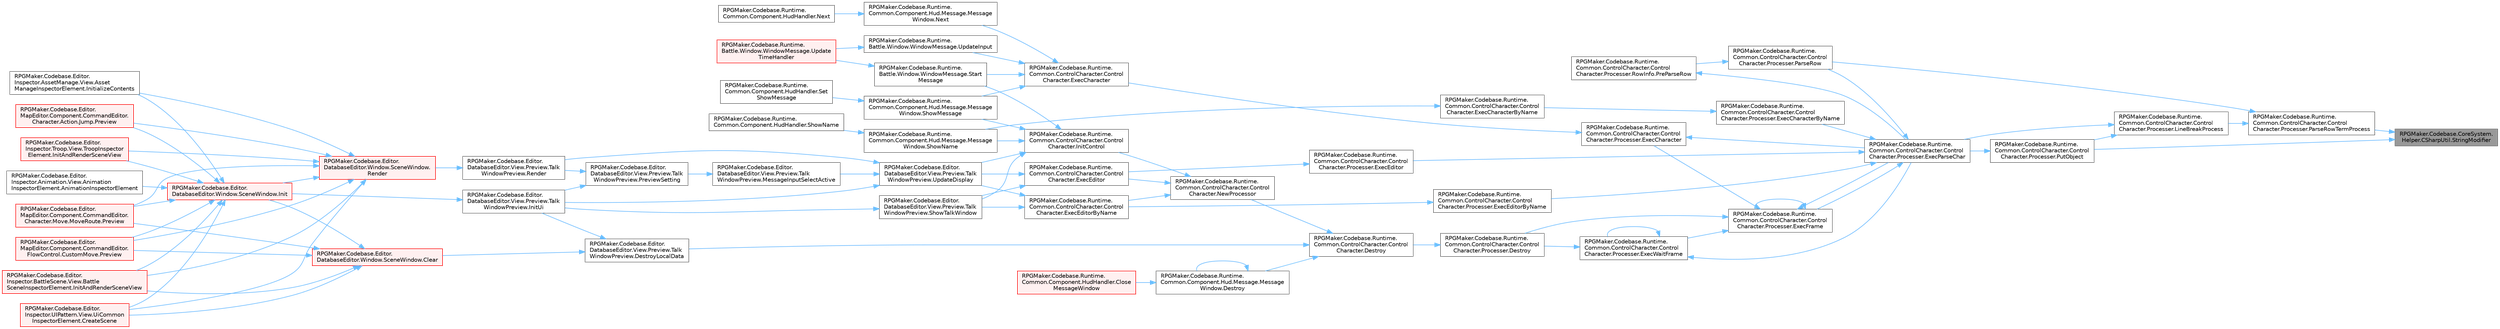 digraph "RPGMaker.Codebase.CoreSystem.Helper.CSharpUtil.StringModifier"
{
 // LATEX_PDF_SIZE
  bgcolor="transparent";
  edge [fontname=Helvetica,fontsize=10,labelfontname=Helvetica,labelfontsize=10];
  node [fontname=Helvetica,fontsize=10,shape=box,height=0.2,width=0.4];
  rankdir="RL";
  Node1 [id="Node000001",label="RPGMaker.Codebase.CoreSystem.\lHelper.CSharpUtil.StringModifier",height=0.2,width=0.4,color="gray40", fillcolor="grey60", style="filled", fontcolor="black",tooltip="😁 objectが文字列または文字なら引用符で囲む。"];
  Node1 -> Node2 [id="edge1_Node000001_Node000002",dir="back",color="steelblue1",style="solid",tooltip=" "];
  Node2 [id="Node000002",label="RPGMaker.Codebase.Runtime.\lCommon.ControlCharacter.Control\lCharacter.Processer.ParseRowTermProcess",height=0.2,width=0.4,color="grey40", fillcolor="white", style="filled",URL="$d7/d0c/class_r_p_g_maker_1_1_codebase_1_1_runtime_1_1_common_1_1_control_character_1_1_control_character_1_1_processer.html#a73319f1ce2e8fe1fcb2843b03b49b3c4",tooltip="表示行パース末端処理。"];
  Node2 -> Node3 [id="edge2_Node000002_Node000003",dir="back",color="steelblue1",style="solid",tooltip=" "];
  Node3 [id="Node000003",label="RPGMaker.Codebase.Runtime.\lCommon.ControlCharacter.Control\lCharacter.Processer.LineBreakProcess",height=0.2,width=0.4,color="grey40", fillcolor="white", style="filled",URL="$d7/d0c/class_r_p_g_maker_1_1_codebase_1_1_runtime_1_1_common_1_1_control_character_1_1_control_character_1_1_processer.html#ac764a790c9aaaafcb36c50f0bc2a9a5a",tooltip="改行処理。"];
  Node3 -> Node4 [id="edge3_Node000003_Node000004",dir="back",color="steelblue1",style="solid",tooltip=" "];
  Node4 [id="Node000004",label="RPGMaker.Codebase.Runtime.\lCommon.ControlCharacter.Control\lCharacter.Processer.ExecParseChar",height=0.2,width=0.4,color="grey40", fillcolor="white", style="filled",URL="$d7/d0c/class_r_p_g_maker_1_1_codebase_1_1_runtime_1_1_common_1_1_control_character_1_1_control_character_1_1_processer.html#a98cee73aab96ee5be0898304e7dbccde",tooltip="1文字 (1制御文字列含む) の処理。"];
  Node4 -> Node5 [id="edge4_Node000004_Node000005",dir="back",color="steelblue1",style="solid",tooltip=" "];
  Node5 [id="Node000005",label="RPGMaker.Codebase.Runtime.\lCommon.ControlCharacter.Control\lCharacter.Processer.ExecCharacterByName",height=0.2,width=0.4,color="grey40", fillcolor="white", style="filled",URL="$d7/d0c/class_r_p_g_maker_1_1_codebase_1_1_runtime_1_1_common_1_1_control_character_1_1_control_character_1_1_processer.html#a68c09f10e4d11c55c152f45deb0778e1",tooltip="名前の項目部分"];
  Node5 -> Node6 [id="edge5_Node000005_Node000006",dir="back",color="steelblue1",style="solid",tooltip=" "];
  Node6 [id="Node000006",label="RPGMaker.Codebase.Runtime.\lCommon.ControlCharacter.Control\lCharacter.ExecCharacterByName",height=0.2,width=0.4,color="grey40", fillcolor="white", style="filled",URL="$d2/dcb/class_r_p_g_maker_1_1_codebase_1_1_runtime_1_1_common_1_1_control_character_1_1_control_character.html#a5c537cb44d7c57008897691ba9960df0",tooltip="😁 名前の項目部分"];
  Node6 -> Node7 [id="edge6_Node000006_Node000007",dir="back",color="steelblue1",style="solid",tooltip=" "];
  Node7 [id="Node000007",label="RPGMaker.Codebase.Runtime.\lCommon.Component.Hud.Message.Message\lWindow.ShowName",height=0.2,width=0.4,color="grey40", fillcolor="white", style="filled",URL="$d0/dfb/class_r_p_g_maker_1_1_codebase_1_1_runtime_1_1_common_1_1_component_1_1_hud_1_1_message_1_1_message_window.html#ab0bd9f2883507eab5d8bc5fe1ab41be1",tooltip="😁 名前表示"];
  Node7 -> Node8 [id="edge7_Node000007_Node000008",dir="back",color="steelblue1",style="solid",tooltip=" "];
  Node8 [id="Node000008",label="RPGMaker.Codebase.Runtime.\lCommon.Component.HudHandler.ShowName",height=0.2,width=0.4,color="grey40", fillcolor="white", style="filled",URL="$d4/ddb/class_r_p_g_maker_1_1_codebase_1_1_runtime_1_1_common_1_1_component_1_1_hud_handler.html#ab3b7b4ee104ff93627d7abeb283a6829",tooltip="😁 名前見せろ"];
  Node4 -> Node9 [id="edge8_Node000004_Node000009",dir="back",color="steelblue1",style="solid",tooltip=" "];
  Node9 [id="Node000009",label="RPGMaker.Codebase.Runtime.\lCommon.ControlCharacter.Control\lCharacter.Processer.ExecEditor",height=0.2,width=0.4,color="grey40", fillcolor="white", style="filled",URL="$d7/d0c/class_r_p_g_maker_1_1_codebase_1_1_runtime_1_1_common_1_1_control_character_1_1_control_character_1_1_processer.html#a8e5e819346b7be6c91bdddbc22ba40a5",tooltip=" "];
  Node9 -> Node10 [id="edge9_Node000009_Node000010",dir="back",color="steelblue1",style="solid",tooltip=" "];
  Node10 [id="Node000010",label="RPGMaker.Codebase.Runtime.\lCommon.ControlCharacter.Control\lCharacter.ExecEditor",height=0.2,width=0.4,color="grey40", fillcolor="white", style="filled",URL="$d2/dcb/class_r_p_g_maker_1_1_codebase_1_1_runtime_1_1_common_1_1_control_character_1_1_control_character.html#ac6e0c7c0b46cb66a3b34d0fd3b6d2e25",tooltip="😁 エディター実行"];
  Node10 -> Node11 [id="edge10_Node000010_Node000011",dir="back",color="steelblue1",style="solid",tooltip=" "];
  Node11 [id="Node000011",label="RPGMaker.Codebase.Editor.\lDatabaseEditor.View.Preview.Talk\lWindowPreview.ShowTalkWindow",height=0.2,width=0.4,color="grey40", fillcolor="white", style="filled",URL="$dd/da6/class_r_p_g_maker_1_1_codebase_1_1_editor_1_1_database_editor_1_1_view_1_1_preview_1_1_talk_window_preview.html#a37d3733b98e098c1da4115aa4d389a0e",tooltip=" "];
  Node11 -> Node12 [id="edge11_Node000011_Node000012",dir="back",color="steelblue1",style="solid",tooltip=" "];
  Node12 [id="Node000012",label="RPGMaker.Codebase.Editor.\lDatabaseEditor.View.Preview.Talk\lWindowPreview.InitUi",height=0.2,width=0.4,color="grey40", fillcolor="white", style="filled",URL="$dd/da6/class_r_p_g_maker_1_1_codebase_1_1_editor_1_1_database_editor_1_1_view_1_1_preview_1_1_talk_window_preview.html#a85c02f1fa4f180ffbacd7a7eb6c04df0",tooltip="初期状態のUI設定"];
  Node12 -> Node13 [id="edge12_Node000012_Node000013",dir="back",color="steelblue1",style="solid",tooltip=" "];
  Node13 [id="Node000013",label="RPGMaker.Codebase.Editor.\lDatabaseEditor.Window.SceneWindow.Init",height=0.2,width=0.4,color="red", fillcolor="#FFF0F0", style="filled",URL="$de/d38/class_r_p_g_maker_1_1_codebase_1_1_editor_1_1_database_editor_1_1_window_1_1_scene_window.html#ab676f1b7751bf8065e9ac8e324525fc3",tooltip=" "];
  Node13 -> Node14 [id="edge13_Node000013_Node000014",dir="back",color="steelblue1",style="solid",tooltip=" "];
  Node14 [id="Node000014",label="RPGMaker.Codebase.Editor.\lInspector.Animation.View.Animation\lInspectorElement.AnimationInspectorElement",height=0.2,width=0.4,color="grey40", fillcolor="white", style="filled",URL="$db/d84/class_r_p_g_maker_1_1_codebase_1_1_editor_1_1_inspector_1_1_animation_1_1_view_1_1_animation_inspector_element.html#aae106fd133981d5041a1404498adf087",tooltip=" "];
  Node13 -> Node15 [id="edge14_Node000013_Node000015",dir="back",color="steelblue1",style="solid",tooltip=" "];
  Node15 [id="Node000015",label="RPGMaker.Codebase.Editor.\lInspector.UIPattern.View.UiCommon\lInspectorElement.CreateScene",height=0.2,width=0.4,color="red", fillcolor="#FFF0F0", style="filled",URL="$dd/d5a/class_r_p_g_maker_1_1_codebase_1_1_editor_1_1_inspector_1_1_u_i_pattern_1_1_view_1_1_ui_common_inspector_element.html#a16a8c55acc792105630571f8010aba6a",tooltip=" "];
  Node13 -> Node17 [id="edge15_Node000013_Node000017",dir="back",color="steelblue1",style="solid",tooltip=" "];
  Node17 [id="Node000017",label="RPGMaker.Codebase.Editor.\lInspector.BattleScene.View.Battle\lSceneInspectorElement.InitAndRenderSceneView",height=0.2,width=0.4,color="red", fillcolor="#FFF0F0", style="filled",URL="$d8/d9b/class_r_p_g_maker_1_1_codebase_1_1_editor_1_1_inspector_1_1_battle_scene_1_1_view_1_1_battle_scene_inspector_element.html#a9be269ac211e55504a92ba36dda0dbea",tooltip="戦闘シーンのプレビュー設定"];
  Node13 -> Node20 [id="edge16_Node000013_Node000020",dir="back",color="steelblue1",style="solid",tooltip=" "];
  Node20 [id="Node000020",label="RPGMaker.Codebase.Editor.\lInspector.Troop.View.TroopInspector\lElement.InitAndRenderSceneView",height=0.2,width=0.4,color="red", fillcolor="#FFF0F0", style="filled",URL="$d8/d90/class_r_p_g_maker_1_1_codebase_1_1_editor_1_1_inspector_1_1_troop_1_1_view_1_1_troop_inspector_element.html#a0d9e9a163ca8326d7cacc57a70459297",tooltip=" "];
  Node13 -> Node22 [id="edge17_Node000013_Node000022",dir="back",color="steelblue1",style="solid",tooltip=" "];
  Node22 [id="Node000022",label="RPGMaker.Codebase.Editor.\lInspector.AssetManage.View.Asset\lManageInspectorElement.InitializeContents",height=0.2,width=0.4,color="grey40", fillcolor="white", style="filled",URL="$da/d9f/class_r_p_g_maker_1_1_codebase_1_1_editor_1_1_inspector_1_1_asset_manage_1_1_view_1_1_asset_manage_inspector_element.html#a1ff6968c39c137f0b08b3fe2db8e62e5",tooltip="初期化処理"];
  Node13 -> Node23 [id="edge18_Node000013_Node000023",dir="back",color="steelblue1",style="solid",tooltip=" "];
  Node23 [id="Node000023",label="RPGMaker.Codebase.Editor.\lMapEditor.Component.CommandEditor.\lCharacter.Action.Jump.Preview",height=0.2,width=0.4,color="red", fillcolor="#FFF0F0", style="filled",URL="$d5/de1/class_r_p_g_maker_1_1_codebase_1_1_editor_1_1_map_editor_1_1_component_1_1_command_editor_1_1_character_1_1_action_1_1_jump.html#ab4bff436ce7c95b83d4f2d4e0c267f7e",tooltip=" "];
  Node13 -> Node28 [id="edge19_Node000013_Node000028",dir="back",color="steelblue1",style="solid",tooltip=" "];
  Node28 [id="Node000028",label="RPGMaker.Codebase.Editor.\lMapEditor.Component.CommandEditor.\lCharacter.Move.MoveRoute.Preview",height=0.2,width=0.4,color="red", fillcolor="#FFF0F0", style="filled",URL="$d5/dcc/class_r_p_g_maker_1_1_codebase_1_1_editor_1_1_map_editor_1_1_component_1_1_command_editor_1_1_character_1_1_move_1_1_move_route.html#a4a0fbd9c1d01f2e62f9c7804ee4ca205",tooltip=" "];
  Node13 -> Node30 [id="edge20_Node000013_Node000030",dir="back",color="steelblue1",style="solid",tooltip=" "];
  Node30 [id="Node000030",label="RPGMaker.Codebase.Editor.\lMapEditor.Component.CommandEditor.\lFlowControl.CustomMove.Preview",height=0.2,width=0.4,color="red", fillcolor="#FFF0F0", style="filled",URL="$d3/dbe/class_r_p_g_maker_1_1_codebase_1_1_editor_1_1_map_editor_1_1_component_1_1_command_editor_1_1_flow_control_1_1_custom_move.html#afe506d41de45715cef7dbece1ec8fe8d",tooltip=" "];
  Node10 -> Node36 [id="edge21_Node000010_Node000036",dir="back",color="steelblue1",style="solid",tooltip=" "];
  Node36 [id="Node000036",label="RPGMaker.Codebase.Editor.\lDatabaseEditor.View.Preview.Talk\lWindowPreview.UpdateDisplay",height=0.2,width=0.4,color="grey40", fillcolor="white", style="filled",URL="$dd/da6/class_r_p_g_maker_1_1_codebase_1_1_editor_1_1_database_editor_1_1_view_1_1_preview_1_1_talk_window_preview.html#aedad0e5bc90c1f74b770e25d5da61f38",tooltip="表示更新"];
  Node36 -> Node12 [id="edge22_Node000036_Node000012",dir="back",color="steelblue1",style="solid",tooltip=" "];
  Node36 -> Node37 [id="edge23_Node000036_Node000037",dir="back",color="steelblue1",style="solid",tooltip=" "];
  Node37 [id="Node000037",label="RPGMaker.Codebase.Editor.\lDatabaseEditor.View.Preview.Talk\lWindowPreview.MessageInputSelectActive",height=0.2,width=0.4,color="grey40", fillcolor="white", style="filled",URL="$dd/da6/class_r_p_g_maker_1_1_codebase_1_1_editor_1_1_database_editor_1_1_view_1_1_preview_1_1_talk_window_preview.html#a9a461282453f7f80991288eaf91c9d29",tooltip=" "];
  Node37 -> Node38 [id="edge24_Node000037_Node000038",dir="back",color="steelblue1",style="solid",tooltip=" "];
  Node38 [id="Node000038",label="RPGMaker.Codebase.Editor.\lDatabaseEditor.View.Preview.Talk\lWindowPreview.PreviewSetting",height=0.2,width=0.4,color="grey40", fillcolor="white", style="filled",URL="$dd/da6/class_r_p_g_maker_1_1_codebase_1_1_editor_1_1_database_editor_1_1_view_1_1_preview_1_1_talk_window_preview.html#a6764fec74b71976b3cd58bb29fe999ec",tooltip="Preview表示用の設定"];
  Node38 -> Node12 [id="edge25_Node000038_Node000012",dir="back",color="steelblue1",style="solid",tooltip=" "];
  Node38 -> Node39 [id="edge26_Node000038_Node000039",dir="back",color="steelblue1",style="solid",tooltip=" "];
  Node39 [id="Node000039",label="RPGMaker.Codebase.Editor.\lDatabaseEditor.View.Preview.Talk\lWindowPreview.Render",height=0.2,width=0.4,color="grey40", fillcolor="white", style="filled",URL="$dd/da6/class_r_p_g_maker_1_1_codebase_1_1_editor_1_1_database_editor_1_1_view_1_1_preview_1_1_talk_window_preview.html#a11a7372f11535e49a94b5664dc1a0994",tooltip=" "];
  Node39 -> Node40 [id="edge27_Node000039_Node000040",dir="back",color="steelblue1",style="solid",tooltip=" "];
  Node40 [id="Node000040",label="RPGMaker.Codebase.Editor.\lDatabaseEditor.Window.SceneWindow.\lRender",height=0.2,width=0.4,color="red", fillcolor="#FFF0F0", style="filled",URL="$de/d38/class_r_p_g_maker_1_1_codebase_1_1_editor_1_1_database_editor_1_1_window_1_1_scene_window.html#ac894062a7b4e348a75d3536693344516",tooltip=" "];
  Node40 -> Node15 [id="edge28_Node000040_Node000015",dir="back",color="steelblue1",style="solid",tooltip=" "];
  Node40 -> Node13 [id="edge29_Node000040_Node000013",dir="back",color="steelblue1",style="solid",tooltip=" "];
  Node40 -> Node17 [id="edge30_Node000040_Node000017",dir="back",color="steelblue1",style="solid",tooltip=" "];
  Node40 -> Node20 [id="edge31_Node000040_Node000020",dir="back",color="steelblue1",style="solid",tooltip=" "];
  Node40 -> Node22 [id="edge32_Node000040_Node000022",dir="back",color="steelblue1",style="solid",tooltip=" "];
  Node40 -> Node23 [id="edge33_Node000040_Node000023",dir="back",color="steelblue1",style="solid",tooltip=" "];
  Node40 -> Node28 [id="edge34_Node000040_Node000028",dir="back",color="steelblue1",style="solid",tooltip=" "];
  Node40 -> Node30 [id="edge35_Node000040_Node000030",dir="back",color="steelblue1",style="solid",tooltip=" "];
  Node36 -> Node39 [id="edge36_Node000036_Node000039",dir="back",color="steelblue1",style="solid",tooltip=" "];
  Node4 -> Node62 [id="edge37_Node000004_Node000062",dir="back",color="steelblue1",style="solid",tooltip=" "];
  Node62 [id="Node000062",label="RPGMaker.Codebase.Runtime.\lCommon.ControlCharacter.Control\lCharacter.Processer.ExecEditorByName",height=0.2,width=0.4,color="grey40", fillcolor="white", style="filled",URL="$d7/d0c/class_r_p_g_maker_1_1_codebase_1_1_runtime_1_1_common_1_1_control_character_1_1_control_character_1_1_processer.html#a5d42483459b3f47828bb65cbea2e578c",tooltip="名前の項目部分"];
  Node62 -> Node63 [id="edge38_Node000062_Node000063",dir="back",color="steelblue1",style="solid",tooltip=" "];
  Node63 [id="Node000063",label="RPGMaker.Codebase.Runtime.\lCommon.ControlCharacter.Control\lCharacter.ExecEditorByName",height=0.2,width=0.4,color="grey40", fillcolor="white", style="filled",URL="$d2/dcb/class_r_p_g_maker_1_1_codebase_1_1_runtime_1_1_common_1_1_control_character_1_1_control_character.html#a1a884f8d0dce04d0a58514ea8906e92b",tooltip="😁 名前の項目部分"];
  Node63 -> Node11 [id="edge39_Node000063_Node000011",dir="back",color="steelblue1",style="solid",tooltip=" "];
  Node63 -> Node36 [id="edge40_Node000063_Node000036",dir="back",color="steelblue1",style="solid",tooltip=" "];
  Node4 -> Node64 [id="edge41_Node000004_Node000064",dir="back",color="steelblue1",style="solid",tooltip=" "];
  Node64 [id="Node000064",label="RPGMaker.Codebase.Runtime.\lCommon.ControlCharacter.Control\lCharacter.Processer.ExecFrame",height=0.2,width=0.4,color="grey40", fillcolor="white", style="filled",URL="$d7/d0c/class_r_p_g_maker_1_1_codebase_1_1_runtime_1_1_common_1_1_control_character_1_1_control_character_1_1_processer.html#a2da1505fa13ab3adc0c89cbe4051de15",tooltip=" "];
  Node64 -> Node65 [id="edge42_Node000064_Node000065",dir="back",color="steelblue1",style="solid",tooltip=" "];
  Node65 [id="Node000065",label="RPGMaker.Codebase.Runtime.\lCommon.ControlCharacter.Control\lCharacter.Processer.Destroy",height=0.2,width=0.4,color="grey40", fillcolor="white", style="filled",URL="$d7/d0c/class_r_p_g_maker_1_1_codebase_1_1_runtime_1_1_common_1_1_control_character_1_1_control_character_1_1_processer.html#a0f76c05f86434a333f8f5692dab9bc93",tooltip=" "];
  Node65 -> Node66 [id="edge43_Node000065_Node000066",dir="back",color="steelblue1",style="solid",tooltip=" "];
  Node66 [id="Node000066",label="RPGMaker.Codebase.Runtime.\lCommon.ControlCharacter.Control\lCharacter.Destroy",height=0.2,width=0.4,color="grey40", fillcolor="white", style="filled",URL="$d2/dcb/class_r_p_g_maker_1_1_codebase_1_1_runtime_1_1_common_1_1_control_character_1_1_control_character.html#a7c51185956b69b5bf4bc6c1e9b05085c",tooltip="😁 破棄"];
  Node66 -> Node67 [id="edge44_Node000066_Node000067",dir="back",color="steelblue1",style="solid",tooltip=" "];
  Node67 [id="Node000067",label="RPGMaker.Codebase.Runtime.\lCommon.Component.Hud.Message.Message\lWindow.Destroy",height=0.2,width=0.4,color="grey40", fillcolor="white", style="filled",URL="$d0/dfb/class_r_p_g_maker_1_1_codebase_1_1_runtime_1_1_common_1_1_component_1_1_hud_1_1_message_1_1_message_window.html#a8be9fbb83fd43f90a796ca813c5b6750",tooltip="😁 破棄"];
  Node67 -> Node68 [id="edge45_Node000067_Node000068",dir="back",color="steelblue1",style="solid",tooltip=" "];
  Node68 [id="Node000068",label="RPGMaker.Codebase.Runtime.\lCommon.Component.HudHandler.Close\lMessageWindow",height=0.2,width=0.4,color="red", fillcolor="#FFF0F0", style="filled",URL="$d4/ddb/class_r_p_g_maker_1_1_codebase_1_1_runtime_1_1_common_1_1_component_1_1_hud_handler.html#a5c23a7257e8f5477ff9b2a9efec158fe",tooltip="😁 伝言窓を閉じろ"];
  Node67 -> Node67 [id="edge46_Node000067_Node000067",dir="back",color="steelblue1",style="solid",tooltip=" "];
  Node66 -> Node71 [id="edge47_Node000066_Node000071",dir="back",color="steelblue1",style="solid",tooltip=" "];
  Node71 [id="Node000071",label="RPGMaker.Codebase.Editor.\lDatabaseEditor.View.Preview.Talk\lWindowPreview.DestroyLocalData",height=0.2,width=0.4,color="grey40", fillcolor="white", style="filled",URL="$dd/da6/class_r_p_g_maker_1_1_codebase_1_1_editor_1_1_database_editor_1_1_view_1_1_preview_1_1_talk_window_preview.html#aa581b84e6502fb4a3b56d7eeb620dd0c",tooltip=" "];
  Node71 -> Node72 [id="edge48_Node000071_Node000072",dir="back",color="steelblue1",style="solid",tooltip=" "];
  Node72 [id="Node000072",label="RPGMaker.Codebase.Editor.\lDatabaseEditor.Window.SceneWindow.Clear",height=0.2,width=0.4,color="red", fillcolor="#FFF0F0", style="filled",URL="$de/d38/class_r_p_g_maker_1_1_codebase_1_1_editor_1_1_database_editor_1_1_window_1_1_scene_window.html#aca2ee15204618288870b7e202709babb",tooltip=" "];
  Node72 -> Node15 [id="edge49_Node000072_Node000015",dir="back",color="steelblue1",style="solid",tooltip=" "];
  Node72 -> Node13 [id="edge50_Node000072_Node000013",dir="back",color="steelblue1",style="solid",tooltip=" "];
  Node72 -> Node17 [id="edge51_Node000072_Node000017",dir="back",color="steelblue1",style="solid",tooltip=" "];
  Node72 -> Node28 [id="edge52_Node000072_Node000028",dir="back",color="steelblue1",style="solid",tooltip=" "];
  Node72 -> Node30 [id="edge53_Node000072_Node000030",dir="back",color="steelblue1",style="solid",tooltip=" "];
  Node71 -> Node12 [id="edge54_Node000071_Node000012",dir="back",color="steelblue1",style="solid",tooltip=" "];
  Node66 -> Node75 [id="edge55_Node000066_Node000075",dir="back",color="steelblue1",style="solid",tooltip=" "];
  Node75 [id="Node000075",label="RPGMaker.Codebase.Runtime.\lCommon.ControlCharacter.Control\lCharacter.NewProcessor",height=0.2,width=0.4,color="grey40", fillcolor="white", style="filled",URL="$d2/dcb/class_r_p_g_maker_1_1_codebase_1_1_runtime_1_1_common_1_1_control_character_1_1_control_character.html#a70b3e3b147d73316f3f2c04303c8c4fe",tooltip=" "];
  Node75 -> Node10 [id="edge56_Node000075_Node000010",dir="back",color="steelblue1",style="solid",tooltip=" "];
  Node75 -> Node63 [id="edge57_Node000075_Node000063",dir="back",color="steelblue1",style="solid",tooltip=" "];
  Node75 -> Node76 [id="edge58_Node000075_Node000076",dir="back",color="steelblue1",style="solid",tooltip=" "];
  Node76 [id="Node000076",label="RPGMaker.Codebase.Runtime.\lCommon.ControlCharacter.Control\lCharacter.InitControl",height=0.2,width=0.4,color="grey40", fillcolor="white", style="filled",URL="$d2/dcb/class_r_p_g_maker_1_1_codebase_1_1_runtime_1_1_common_1_1_control_character_1_1_control_character.html#a29cadf422dc328f4c26482def8e8f2b0",tooltip="😁 制御を初期化"];
  Node76 -> Node77 [id="edge59_Node000076_Node000077",dir="back",color="steelblue1",style="solid",tooltip=" "];
  Node77 [id="Node000077",label="RPGMaker.Codebase.Runtime.\lCommon.Component.Hud.Message.Message\lWindow.ShowMessage",height=0.2,width=0.4,color="grey40", fillcolor="white", style="filled",URL="$d0/dfb/class_r_p_g_maker_1_1_codebase_1_1_runtime_1_1_common_1_1_component_1_1_hud_1_1_message_1_1_message_window.html#ab632ce531302498d8a95e03564c22c79",tooltip="😁 伝言表示"];
  Node77 -> Node78 [id="edge60_Node000077_Node000078",dir="back",color="steelblue1",style="solid",tooltip=" "];
  Node78 [id="Node000078",label="RPGMaker.Codebase.Runtime.\lCommon.Component.HudHandler.Set\lShowMessage",height=0.2,width=0.4,color="grey40", fillcolor="white", style="filled",URL="$d4/ddb/class_r_p_g_maker_1_1_codebase_1_1_runtime_1_1_common_1_1_component_1_1_hud_handler.html#a83421ade6786fd73a22000f5c657451c",tooltip="😁 見せろ伝言設定"];
  Node76 -> Node7 [id="edge61_Node000076_Node000007",dir="back",color="steelblue1",style="solid",tooltip=" "];
  Node76 -> Node11 [id="edge62_Node000076_Node000011",dir="back",color="steelblue1",style="solid",tooltip=" "];
  Node76 -> Node79 [id="edge63_Node000076_Node000079",dir="back",color="steelblue1",style="solid",tooltip=" "];
  Node79 [id="Node000079",label="RPGMaker.Codebase.Runtime.\lBattle.Window.WindowMessage.Start\lMessage",height=0.2,width=0.4,color="grey40", fillcolor="white", style="filled",URL="$d1/dc2/class_r_p_g_maker_1_1_codebase_1_1_runtime_1_1_battle_1_1_window_1_1_window_message.html#a95245534a75c94df2cbf3e698da90588",tooltip="😁 メッセージ表示の開始"];
  Node79 -> Node80 [id="edge64_Node000079_Node000080",dir="back",color="steelblue1",style="solid",tooltip=" "];
  Node80 [id="Node000080",label="RPGMaker.Codebase.Runtime.\lBattle.Window.WindowMessage.Update\lTimeHandler",height=0.2,width=0.4,color="red", fillcolor="#FFF0F0", style="filled",URL="$d1/dc2/class_r_p_g_maker_1_1_codebase_1_1_runtime_1_1_battle_1_1_window_1_1_window_message.html#a79095412e3c82f3678f584271732bea5",tooltip="😁 更新処理"];
  Node76 -> Node36 [id="edge65_Node000076_Node000036",dir="back",color="steelblue1",style="solid",tooltip=" "];
  Node64 -> Node84 [id="edge66_Node000064_Node000084",dir="back",color="steelblue1",style="solid",tooltip=" "];
  Node84 [id="Node000084",label="RPGMaker.Codebase.Runtime.\lCommon.ControlCharacter.Control\lCharacter.Processer.ExecCharacter",height=0.2,width=0.4,color="grey40", fillcolor="white", style="filled",URL="$d7/d0c/class_r_p_g_maker_1_1_codebase_1_1_runtime_1_1_common_1_1_control_character_1_1_control_character_1_1_processer.html#ad5035ce1908ed98c5bb2b90bed46840b",tooltip=" "];
  Node84 -> Node85 [id="edge67_Node000084_Node000085",dir="back",color="steelblue1",style="solid",tooltip=" "];
  Node85 [id="Node000085",label="RPGMaker.Codebase.Runtime.\lCommon.ControlCharacter.Control\lCharacter.ExecCharacter",height=0.2,width=0.4,color="grey40", fillcolor="white", style="filled",URL="$d2/dcb/class_r_p_g_maker_1_1_codebase_1_1_runtime_1_1_common_1_1_control_character_1_1_control_character.html#aa8a7c000fde8c768964bf9476b4bed04",tooltip="😁 キャラクター実行"];
  Node85 -> Node86 [id="edge68_Node000085_Node000086",dir="back",color="steelblue1",style="solid",tooltip=" "];
  Node86 [id="Node000086",label="RPGMaker.Codebase.Runtime.\lCommon.Component.Hud.Message.Message\lWindow.Next",height=0.2,width=0.4,color="grey40", fillcolor="white", style="filled",URL="$d0/dfb/class_r_p_g_maker_1_1_codebase_1_1_runtime_1_1_common_1_1_component_1_1_hud_1_1_message_1_1_message_window.html#a30a2d1d639f53cc96853c7370ccf2b7d",tooltip="😁 次"];
  Node86 -> Node87 [id="edge69_Node000086_Node000087",dir="back",color="steelblue1",style="solid",tooltip=" "];
  Node87 [id="Node000087",label="RPGMaker.Codebase.Runtime.\lCommon.Component.HudHandler.Next",height=0.2,width=0.4,color="grey40", fillcolor="white", style="filled",URL="$d4/ddb/class_r_p_g_maker_1_1_codebase_1_1_runtime_1_1_common_1_1_component_1_1_hud_handler.html#abe7e8b18edb9885595f45c054c54bfa1",tooltip="😁 次"];
  Node85 -> Node77 [id="edge70_Node000085_Node000077",dir="back",color="steelblue1",style="solid",tooltip=" "];
  Node85 -> Node79 [id="edge71_Node000085_Node000079",dir="back",color="steelblue1",style="solid",tooltip=" "];
  Node85 -> Node88 [id="edge72_Node000085_Node000088",dir="back",color="steelblue1",style="solid",tooltip=" "];
  Node88 [id="Node000088",label="RPGMaker.Codebase.Runtime.\lBattle.Window.WindowMessage.UpdateInput",height=0.2,width=0.4,color="grey40", fillcolor="white", style="filled",URL="$d1/dc2/class_r_p_g_maker_1_1_codebase_1_1_runtime_1_1_battle_1_1_window_1_1_window_message.html#a591b5bff2a4f78f2470b6b3136862cd4",tooltip="😁 入力のアップデート"];
  Node88 -> Node80 [id="edge73_Node000088_Node000080",dir="back",color="steelblue1",style="solid",tooltip=" "];
  Node84 -> Node4 [id="edge74_Node000084_Node000004",dir="back",color="steelblue1",style="solid",tooltip=" "];
  Node64 -> Node64 [id="edge75_Node000064_Node000064",dir="back",color="steelblue1",style="solid",tooltip=" "];
  Node64 -> Node4 [id="edge76_Node000064_Node000004",dir="back",color="steelblue1",style="solid",tooltip=" "];
  Node64 -> Node89 [id="edge77_Node000064_Node000089",dir="back",color="steelblue1",style="solid",tooltip=" "];
  Node89 [id="Node000089",label="RPGMaker.Codebase.Runtime.\lCommon.ControlCharacter.Control\lCharacter.Processer.ExecWaitFrame",height=0.2,width=0.4,color="grey40", fillcolor="white", style="filled",URL="$d7/d0c/class_r_p_g_maker_1_1_codebase_1_1_runtime_1_1_common_1_1_control_character_1_1_control_character_1_1_processer.html#ae15f9239c4dd60bc2b7683c524c487f3",tooltip=" "];
  Node89 -> Node65 [id="edge78_Node000089_Node000065",dir="back",color="steelblue1",style="solid",tooltip=" "];
  Node89 -> Node4 [id="edge79_Node000089_Node000004",dir="back",color="steelblue1",style="solid",tooltip=" "];
  Node89 -> Node89 [id="edge80_Node000089_Node000089",dir="back",color="steelblue1",style="solid",tooltip=" "];
  Node4 -> Node90 [id="edge81_Node000004_Node000090",dir="back",color="steelblue1",style="solid",tooltip=" "];
  Node90 [id="Node000090",label="RPGMaker.Codebase.Runtime.\lCommon.ControlCharacter.Control\lCharacter.Processer.ParseRow",height=0.2,width=0.4,color="grey40", fillcolor="white", style="filled",URL="$d7/d0c/class_r_p_g_maker_1_1_codebase_1_1_runtime_1_1_common_1_1_control_character_1_1_control_character_1_1_processer.html#a1e673291093b6bfb5b8c4225106cb171",tooltip="表示前に表示行1行分をパースして、改ページが必要かと表示縦幅を取得する。"];
  Node90 -> Node91 [id="edge82_Node000090_Node000091",dir="back",color="steelblue1",style="solid",tooltip=" "];
  Node91 [id="Node000091",label="RPGMaker.Codebase.Runtime.\lCommon.ControlCharacter.Control\lCharacter.Processer.RowInfo.PreParseRow",height=0.2,width=0.4,color="grey40", fillcolor="white", style="filled",URL="$d2/d04/class_r_p_g_maker_1_1_codebase_1_1_runtime_1_1_common_1_1_control_character_1_1_control_character_1_1_processer_1_1_row_info.html#a0d3b945128b1702f7f610525c94d0006",tooltip="表示前に表示行の1行分をパースしてその結果を返す。"];
  Node91 -> Node4 [id="edge83_Node000091_Node000004",dir="back",color="steelblue1",style="solid",tooltip=" "];
  Node3 -> Node92 [id="edge84_Node000003_Node000092",dir="back",color="steelblue1",style="solid",tooltip=" "];
  Node92 [id="Node000092",label="RPGMaker.Codebase.Runtime.\lCommon.ControlCharacter.Control\lCharacter.Processer.PutObject",height=0.2,width=0.4,color="grey40", fillcolor="white", style="filled",URL="$d7/d0c/class_r_p_g_maker_1_1_codebase_1_1_runtime_1_1_common_1_1_control_character_1_1_control_character_1_1_processer.html#af47d05161a1455208941416bd7f9dd85",tooltip="文字またはアイコンを一つ配置する。"];
  Node92 -> Node4 [id="edge85_Node000092_Node000004",dir="back",color="steelblue1",style="solid",tooltip=" "];
  Node2 -> Node90 [id="edge86_Node000002_Node000090",dir="back",color="steelblue1",style="solid",tooltip=" "];
  Node1 -> Node92 [id="edge87_Node000001_Node000092",dir="back",color="steelblue1",style="solid",tooltip=" "];
}
